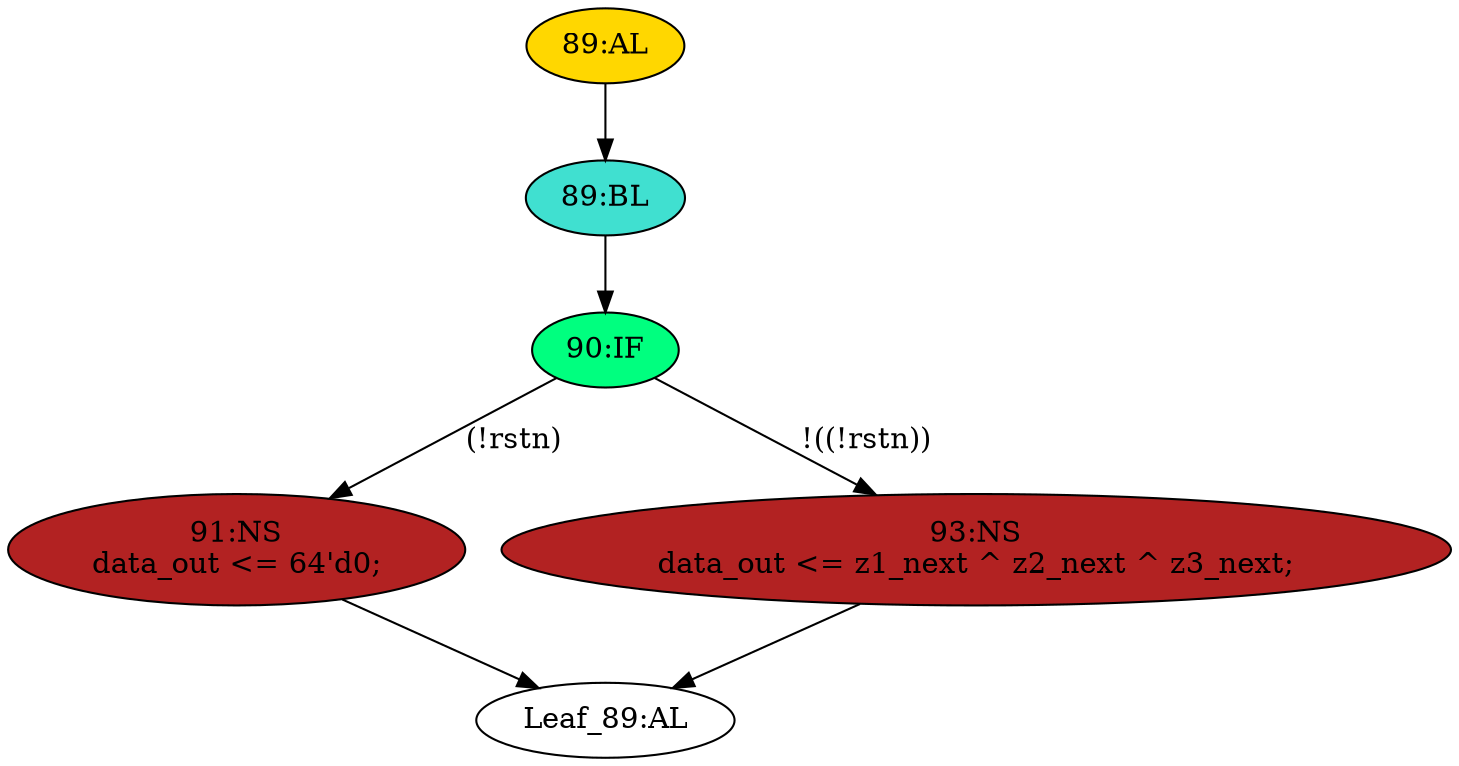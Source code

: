 strict digraph "" {
	node [label="\N"];
	"91:NS"	 [ast="<pyverilog.vparser.ast.NonblockingSubstitution object at 0x7f8dacb0ac10>",
		fillcolor=firebrick,
		label="91:NS
data_out <= 64'd0;",
		statements="[<pyverilog.vparser.ast.NonblockingSubstitution object at 0x7f8dacb0ac10>]",
		style=filled,
		typ=NonblockingSubstitution];
	"Leaf_89:AL"	 [def_var="['data_out']",
		label="Leaf_89:AL"];
	"91:NS" -> "Leaf_89:AL"	 [cond="[]",
		lineno=None];
	"89:BL"	 [ast="<pyverilog.vparser.ast.Block object at 0x7f8dacaeb650>",
		fillcolor=turquoise,
		label="89:BL",
		statements="[]",
		style=filled,
		typ=Block];
	"90:IF"	 [ast="<pyverilog.vparser.ast.IfStatement object at 0x7f8dacaeb890>",
		fillcolor=springgreen,
		label="90:IF",
		statements="[]",
		style=filled,
		typ=IfStatement];
	"89:BL" -> "90:IF"	 [cond="[]",
		lineno=None];
	"89:AL"	 [ast="<pyverilog.vparser.ast.Always object at 0x7f8dacaebc10>",
		clk_sens=True,
		fillcolor=gold,
		label="89:AL",
		sens="['clk']",
		statements="[]",
		style=filled,
		typ=Always,
		use_var="['z2_next', 'rstn', 'z3_next', 'z1_next']"];
	"89:AL" -> "89:BL"	 [cond="[]",
		lineno=None];
	"90:IF" -> "91:NS"	 [cond="['rstn']",
		label="(!rstn)",
		lineno=90];
	"93:NS"	 [ast="<pyverilog.vparser.ast.NonblockingSubstitution object at 0x7f8dacaeb910>",
		fillcolor=firebrick,
		label="93:NS
data_out <= z1_next ^ z2_next ^ z3_next;",
		statements="[<pyverilog.vparser.ast.NonblockingSubstitution object at 0x7f8dacaeb910>]",
		style=filled,
		typ=NonblockingSubstitution];
	"90:IF" -> "93:NS"	 [cond="['rstn']",
		label="!((!rstn))",
		lineno=90];
	"93:NS" -> "Leaf_89:AL"	 [cond="[]",
		lineno=None];
}
